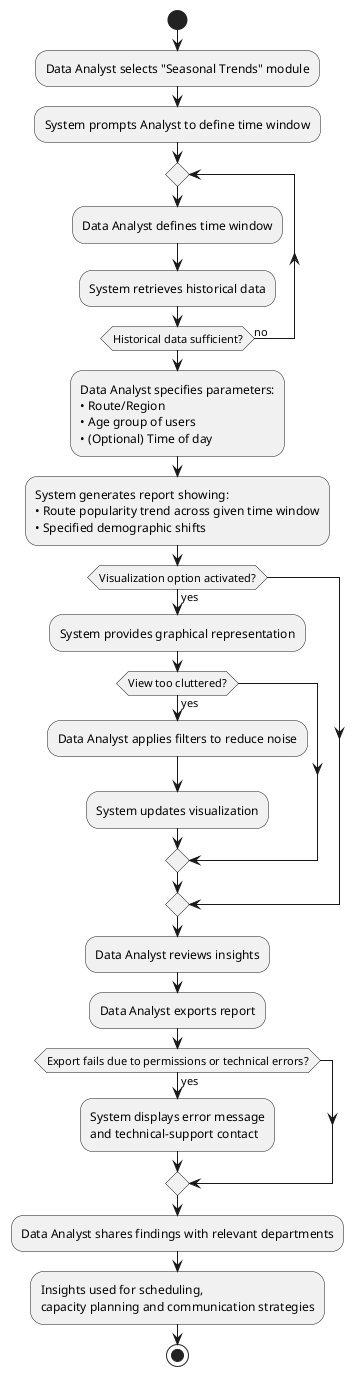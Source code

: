 @startuml SeasonalTrendsUseCase
start
:Data Analyst selects "Seasonal Trends" module;
:System prompts Analyst to define time window;

repeat
  :Data Analyst defines time window;
  :System retrieves historical data;
repeat while (Historical data sufficient?) is (no)

:Data Analyst specifies parameters:\n• Route/Region\n• Age group of users\n• (Optional) Time of day;
:System generates report showing:\n• Route popularity trend across given time window\n• Specified demographic shifts;

if (Visualization option activated?) then (yes)
  :System provides graphical representation;
  if (View too cluttered?) then (yes)
    :Data Analyst applies filters to reduce noise;
    :System updates visualization;
  endif
endif

:Data Analyst reviews insights;
:Data Analyst exports report;

if (Export fails due to permissions or technical errors?) then (yes)
  :System displays error message\nand technical-support contact;
endif

:Data Analyst shares findings with relevant departments;
:Insights used for scheduling,\ncapacity planning and communication strategies;
stop
@enduml

